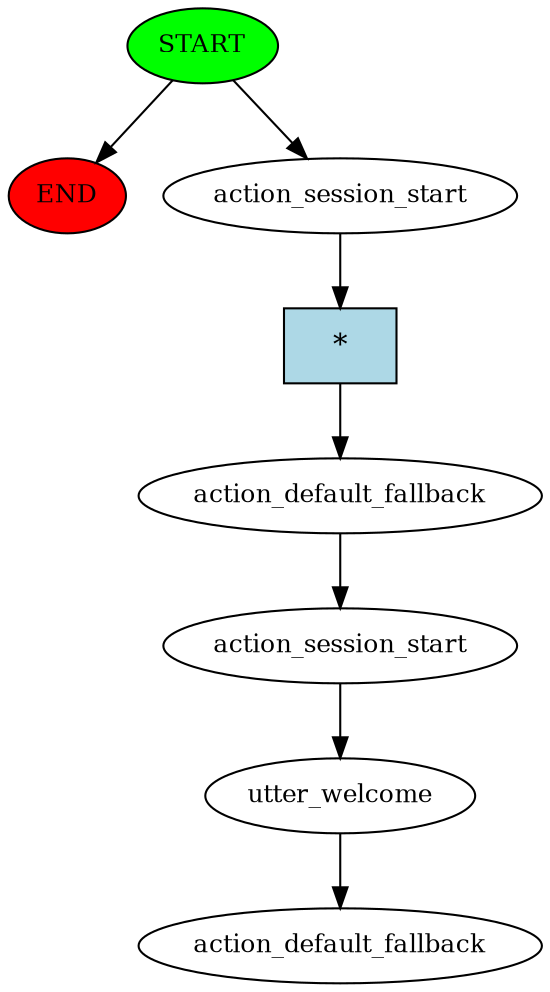 digraph  {
0 [class="start active", fillcolor=green, fontsize=12, label=START, style=filled];
"-1" [class=end, fillcolor=red, fontsize=12, label=END, style=filled];
1 [class=active, fontsize=12, label=action_session_start];
2 [class=active, fontsize=12, label=action_default_fallback];
3 [class=active, fontsize=12, label=action_session_start];
4 [class=active, fontsize=12, label=utter_welcome];
5 [class="dashed active", fontsize=12, label=action_default_fallback];
6 [class="intent active", fillcolor=lightblue, label="*", shape=rect, style=filled];
0 -> "-1"  [class="", key=NONE, label=""];
0 -> 1  [class=active, key=NONE, label=""];
1 -> 6  [class=active, key=0];
2 -> 3  [class=active, key=NONE, label=""];
3 -> 4  [class=active, key=NONE, label=""];
4 -> 5  [class=active, key=NONE, label=""];
6 -> 2  [class=active, key=0];
}
